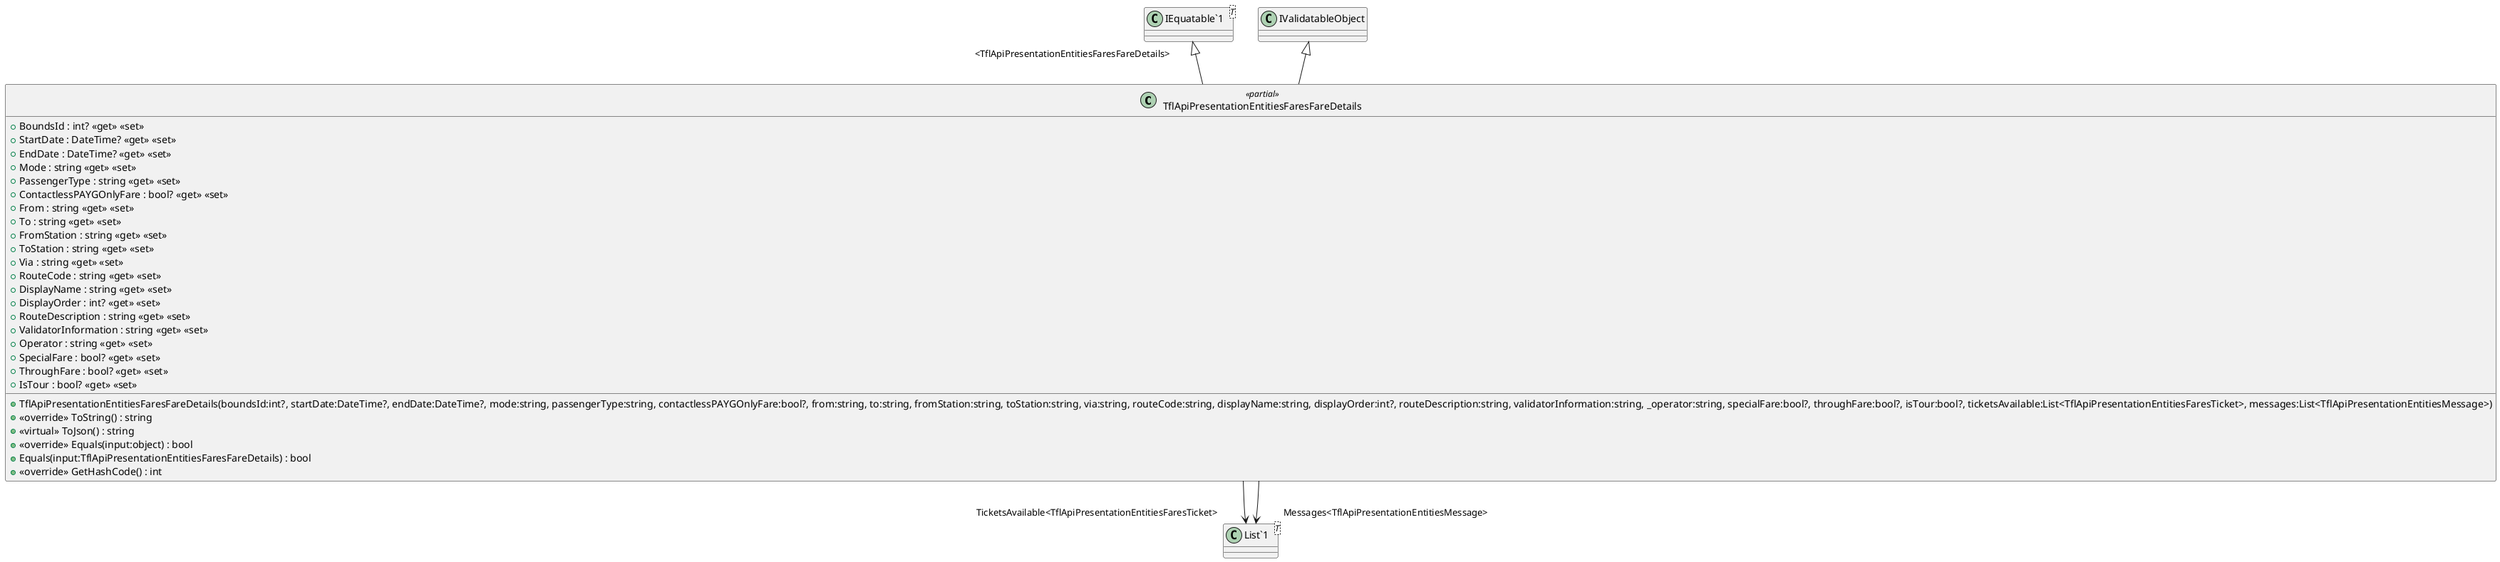 @startuml
class TflApiPresentationEntitiesFaresFareDetails <<partial>> {
    + TflApiPresentationEntitiesFaresFareDetails(boundsId:int?, startDate:DateTime?, endDate:DateTime?, mode:string, passengerType:string, contactlessPAYGOnlyFare:bool?, from:string, to:string, fromStation:string, toStation:string, via:string, routeCode:string, displayName:string, displayOrder:int?, routeDescription:string, validatorInformation:string, _operator:string, specialFare:bool?, throughFare:bool?, isTour:bool?, ticketsAvailable:List<TflApiPresentationEntitiesFaresTicket>, messages:List<TflApiPresentationEntitiesMessage>)
    + BoundsId : int? <<get>> <<set>>
    + StartDate : DateTime? <<get>> <<set>>
    + EndDate : DateTime? <<get>> <<set>>
    + Mode : string <<get>> <<set>>
    + PassengerType : string <<get>> <<set>>
    + ContactlessPAYGOnlyFare : bool? <<get>> <<set>>
    + From : string <<get>> <<set>>
    + To : string <<get>> <<set>>
    + FromStation : string <<get>> <<set>>
    + ToStation : string <<get>> <<set>>
    + Via : string <<get>> <<set>>
    + RouteCode : string <<get>> <<set>>
    + DisplayName : string <<get>> <<set>>
    + DisplayOrder : int? <<get>> <<set>>
    + RouteDescription : string <<get>> <<set>>
    + ValidatorInformation : string <<get>> <<set>>
    + Operator : string <<get>> <<set>>
    + SpecialFare : bool? <<get>> <<set>>
    + ThroughFare : bool? <<get>> <<set>>
    + IsTour : bool? <<get>> <<set>>
    + <<override>> ToString() : string
    + <<virtual>> ToJson() : string
    + <<override>> Equals(input:object) : bool
    + Equals(input:TflApiPresentationEntitiesFaresFareDetails) : bool
    + <<override>> GetHashCode() : int
}
class "IEquatable`1"<T> {
}
class "List`1"<T> {
}
"IEquatable`1" "<TflApiPresentationEntitiesFaresFareDetails>" <|-- TflApiPresentationEntitiesFaresFareDetails
IValidatableObject <|-- TflApiPresentationEntitiesFaresFareDetails
TflApiPresentationEntitiesFaresFareDetails --> "TicketsAvailable<TflApiPresentationEntitiesFaresTicket>" "List`1"
TflApiPresentationEntitiesFaresFareDetails --> "Messages<TflApiPresentationEntitiesMessage>" "List`1"
@enduml
